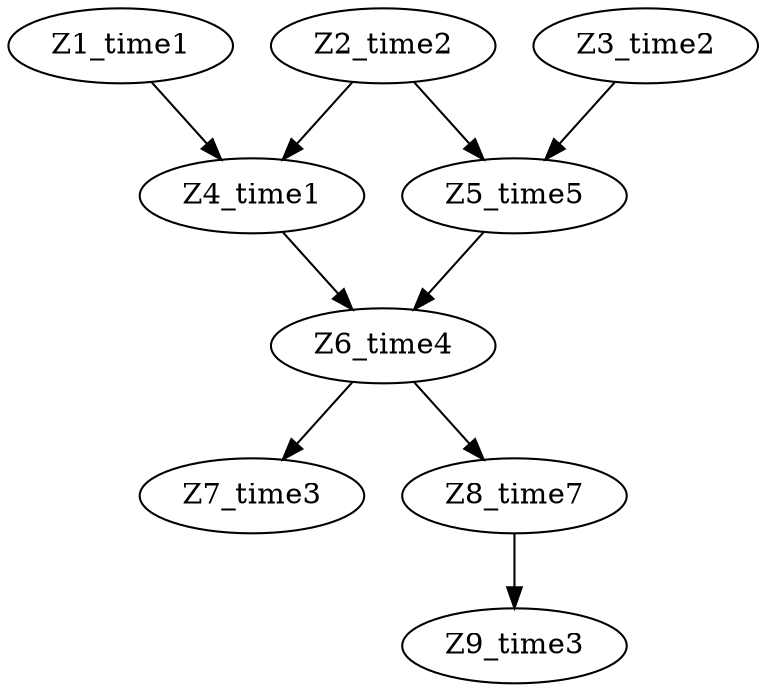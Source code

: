 digraph G {
  Z1_time1;
  Z2_time2;
  Z3_time2;
  Z1_time1->Z4_time1;
  Z2_time2->Z4_time1;
  Z2_time2->Z5_time5;
  Z3_time2->Z5_time5;
  Z4_time1->Z6_time4;
  Z5_time5->Z6_time4;
  Z6_time4->Z7_time3;
  Z6_time4->Z8_time7;
  Z8_time7->Z9_time3;
}
